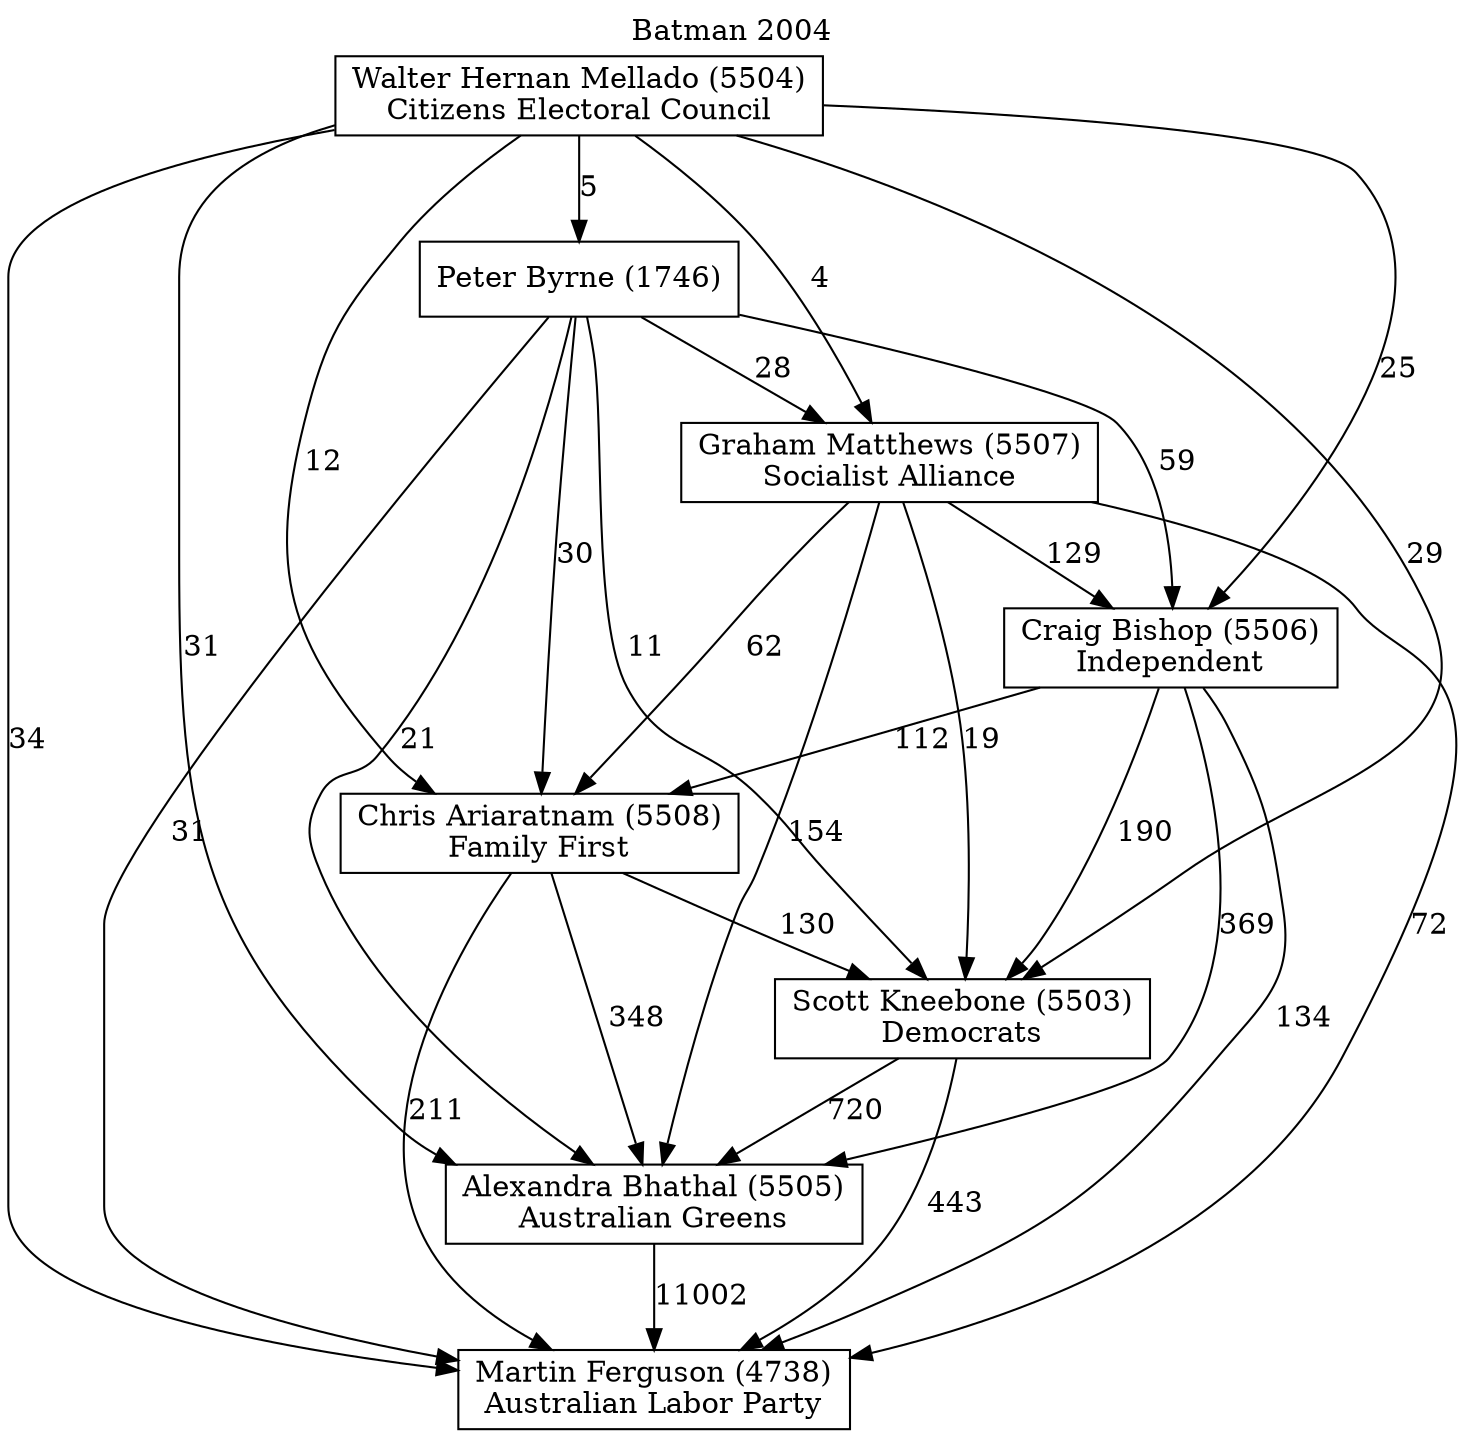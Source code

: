// House preference flow
digraph "Martin Ferguson (4738)_Batman_2004" {
	graph [label="Batman 2004" labelloc=t mclimit=10]
	node [shape=box]
	"Alexandra Bhathal (5505)" [label="Alexandra Bhathal (5505)
Australian Greens"]
	"Chris Ariaratnam (5508)" [label="Chris Ariaratnam (5508)
Family First"]
	"Craig Bishop (5506)" [label="Craig Bishop (5506)
Independent"]
	"Graham Matthews (5507)" [label="Graham Matthews (5507)
Socialist Alliance"]
	"Martin Ferguson (4738)" [label="Martin Ferguson (4738)
Australian Labor Party"]
	"Peter Byrne (1746)" [label="Peter Byrne (1746)
"]
	"Scott Kneebone (5503)" [label="Scott Kneebone (5503)
Democrats"]
	"Walter Hernan Mellado (5504)" [label="Walter Hernan Mellado (5504)
Citizens Electoral Council"]
	"Alexandra Bhathal (5505)" -> "Martin Ferguson (4738)" [label=11002]
	"Chris Ariaratnam (5508)" -> "Alexandra Bhathal (5505)" [label=348]
	"Chris Ariaratnam (5508)" -> "Martin Ferguson (4738)" [label=211]
	"Chris Ariaratnam (5508)" -> "Scott Kneebone (5503)" [label=130]
	"Craig Bishop (5506)" -> "Alexandra Bhathal (5505)" [label=369]
	"Craig Bishop (5506)" -> "Chris Ariaratnam (5508)" [label=112]
	"Craig Bishop (5506)" -> "Martin Ferguson (4738)" [label=134]
	"Craig Bishop (5506)" -> "Scott Kneebone (5503)" [label=190]
	"Graham Matthews (5507)" -> "Alexandra Bhathal (5505)" [label=154]
	"Graham Matthews (5507)" -> "Chris Ariaratnam (5508)" [label=62]
	"Graham Matthews (5507)" -> "Craig Bishop (5506)" [label=129]
	"Graham Matthews (5507)" -> "Martin Ferguson (4738)" [label=72]
	"Graham Matthews (5507)" -> "Scott Kneebone (5503)" [label=19]
	"Peter Byrne (1746)" -> "Alexandra Bhathal (5505)" [label=21]
	"Peter Byrne (1746)" -> "Chris Ariaratnam (5508)" [label=30]
	"Peter Byrne (1746)" -> "Craig Bishop (5506)" [label=59]
	"Peter Byrne (1746)" -> "Graham Matthews (5507)" [label=28]
	"Peter Byrne (1746)" -> "Martin Ferguson (4738)" [label=31]
	"Peter Byrne (1746)" -> "Scott Kneebone (5503)" [label=11]
	"Scott Kneebone (5503)" -> "Alexandra Bhathal (5505)" [label=720]
	"Scott Kneebone (5503)" -> "Martin Ferguson (4738)" [label=443]
	"Walter Hernan Mellado (5504)" -> "Alexandra Bhathal (5505)" [label=31]
	"Walter Hernan Mellado (5504)" -> "Chris Ariaratnam (5508)" [label=12]
	"Walter Hernan Mellado (5504)" -> "Craig Bishop (5506)" [label=25]
	"Walter Hernan Mellado (5504)" -> "Graham Matthews (5507)" [label=4]
	"Walter Hernan Mellado (5504)" -> "Martin Ferguson (4738)" [label=34]
	"Walter Hernan Mellado (5504)" -> "Peter Byrne (1746)" [label=5]
	"Walter Hernan Mellado (5504)" -> "Scott Kneebone (5503)" [label=29]
}
